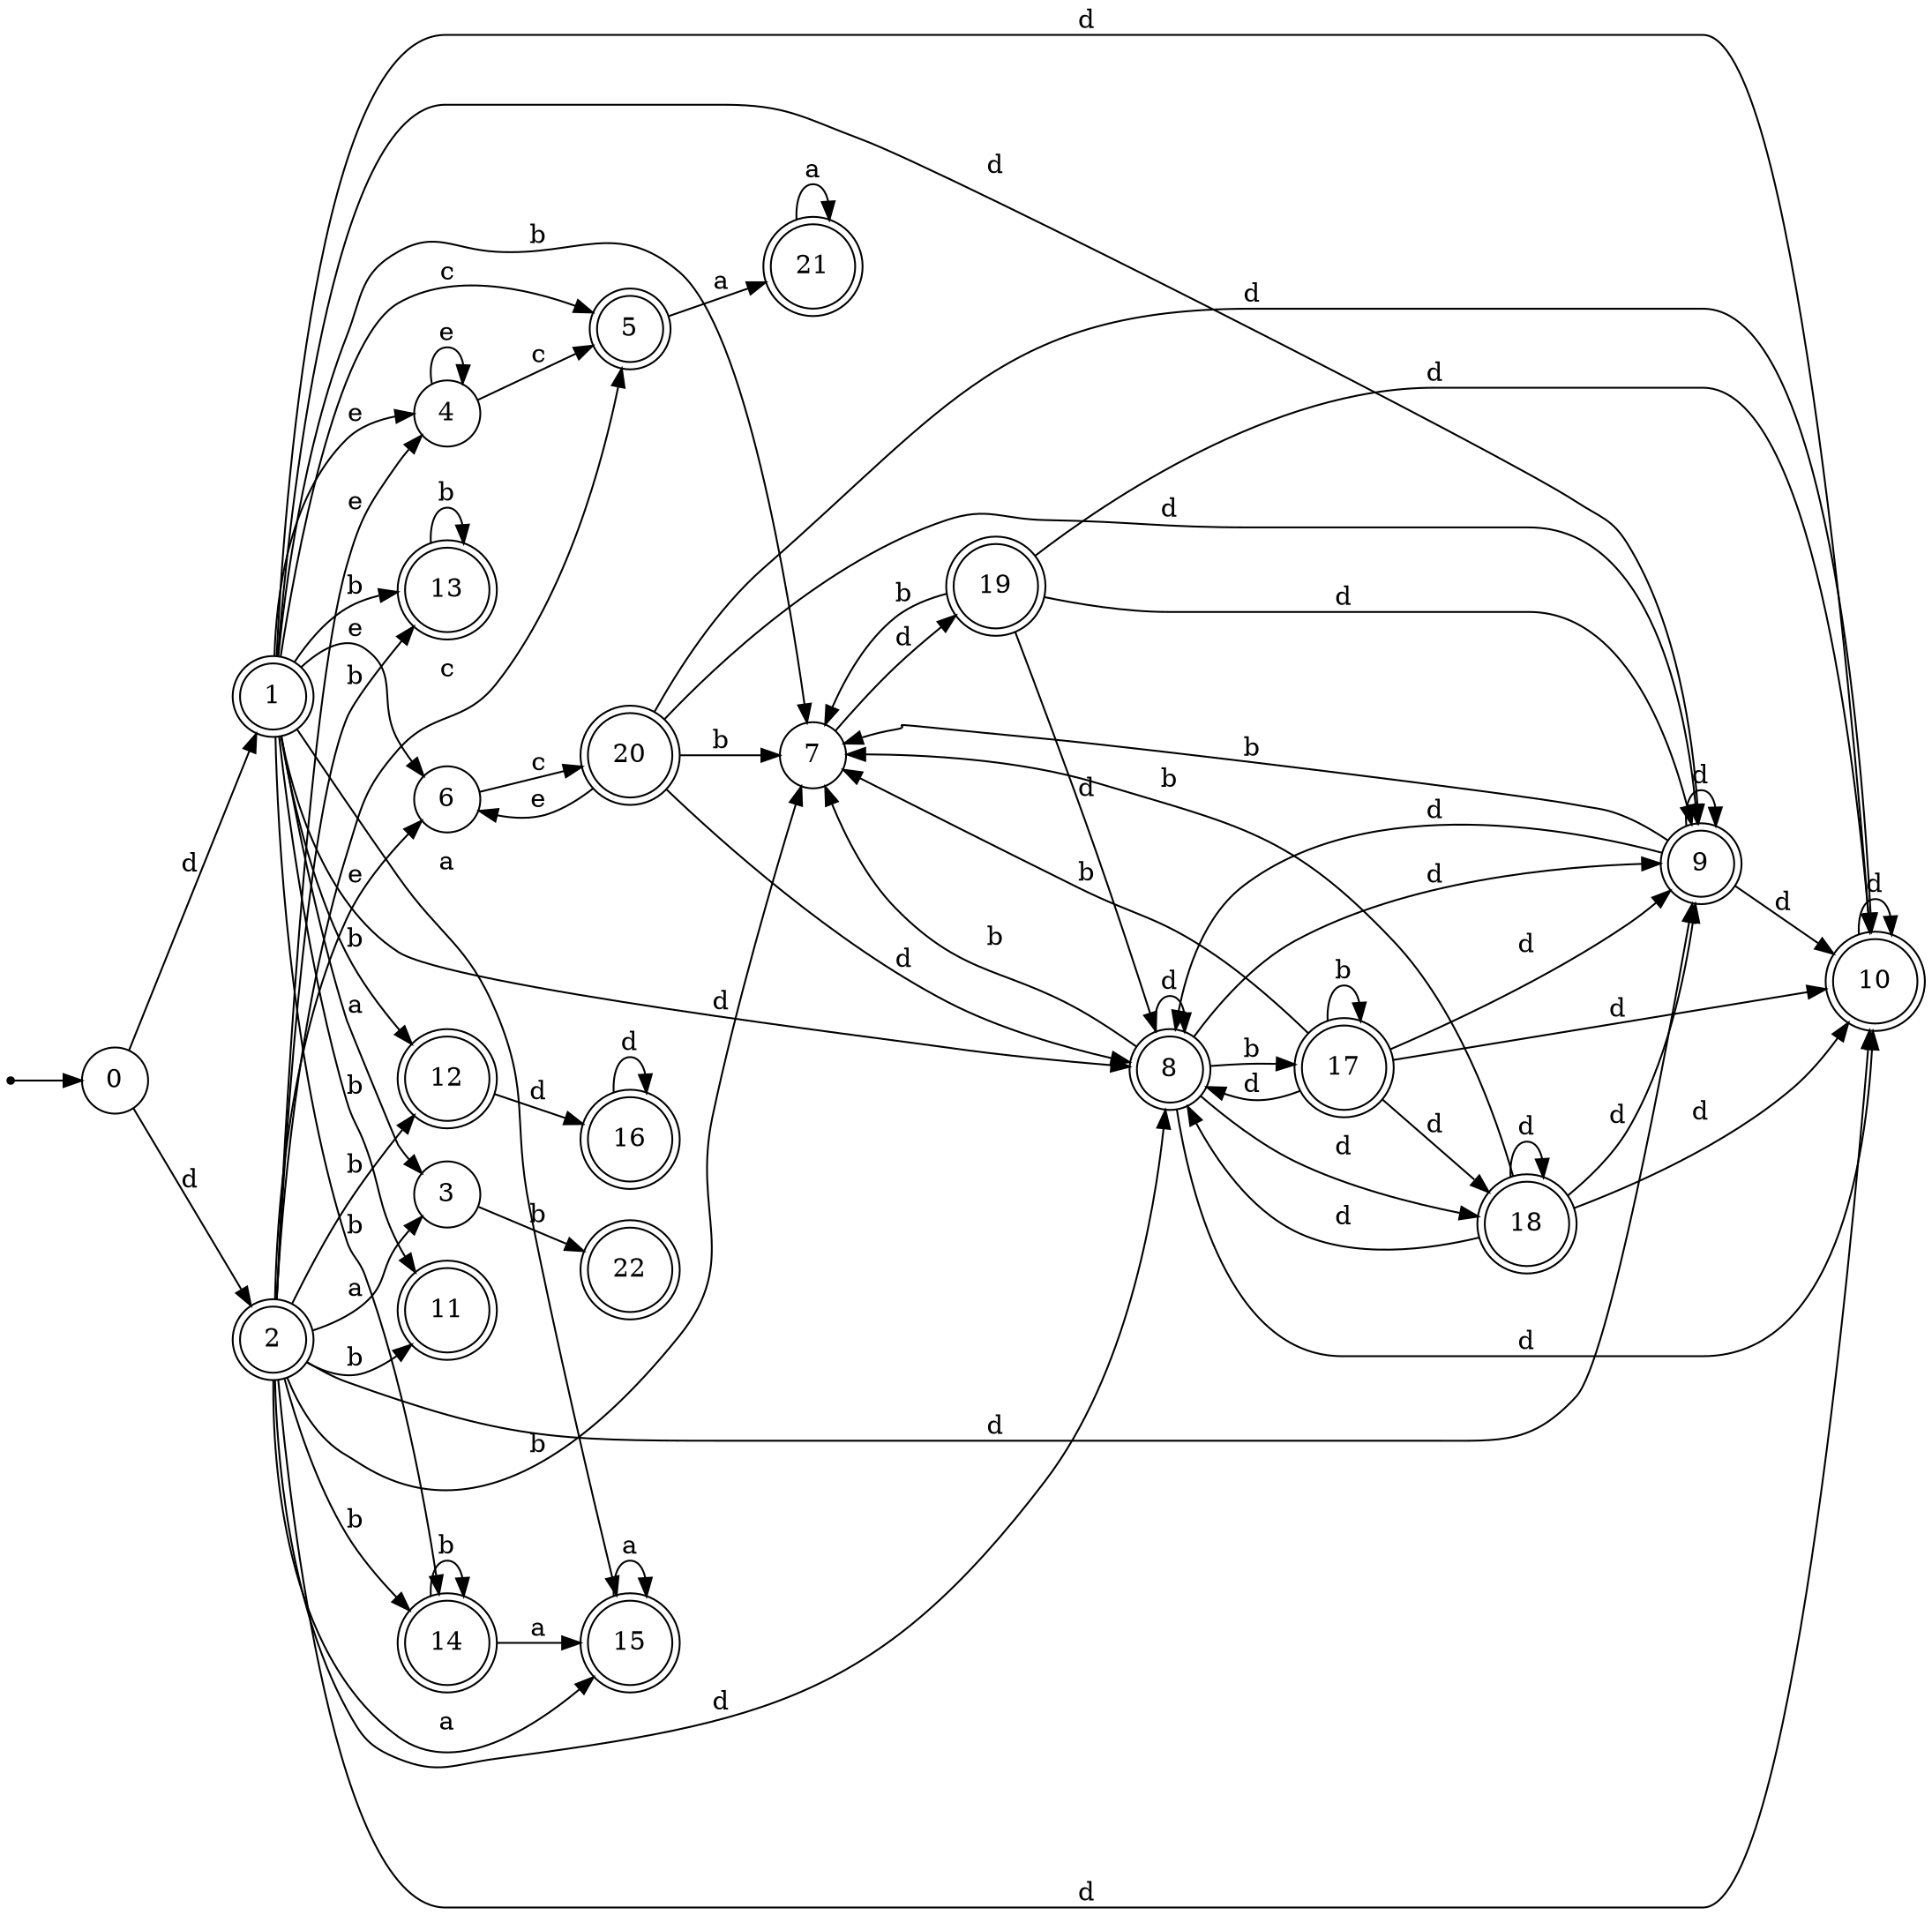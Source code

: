 digraph finite_state_machine {
rankdir=LR;
size="20,20";
node [shape = point]; "dummy0"
node [shape = circle]; "0";
"dummy0" -> "0";
node [shape = doublecircle]; "1";node [shape = doublecircle]; "2";node [shape = circle]; "3";
node [shape = circle]; "4";
node [shape = doublecircle]; "5";node [shape = circle]; "6";
node [shape = circle]; "7";
node [shape = doublecircle]; "8";node [shape = doublecircle]; "9";node [shape = doublecircle]; "10";node [shape = doublecircle]; "11";node [shape = doublecircle]; "12";node [shape = doublecircle]; "13";node [shape = doublecircle]; "14";node [shape = doublecircle]; "15";node [shape = doublecircle]; "16";node [shape = doublecircle]; "17";node [shape = doublecircle]; "18";node [shape = doublecircle]; "19";node [shape = doublecircle]; "20";node [shape = doublecircle]; "21";node [shape = doublecircle]; "22";"0" -> "1" [label = "d"];
 "0" -> "2" [label = "d"];
 "2" -> "3" [label = "a"];
 "2" -> "15" [label = "a"];
 "2" -> "4" [label = "e"];
 "2" -> "6" [label = "e"];
 "2" -> "5" [label = "c"];
 "2" -> "7" [label = "b"];
 "2" -> "11" [label = "b"];
 "2" -> "12" [label = "b"];
 "2" -> "13" [label = "b"];
 "2" -> "14" [label = "b"];
 "2" -> "8" [label = "d"];
 "2" -> "9" [label = "d"];
 "2" -> "10" [label = "d"];
 "15" -> "15" [label = "a"];
 "14" -> "14" [label = "b"];
 "14" -> "15" [label = "a"];
 "13" -> "13" [label = "b"];
 "12" -> "16" [label = "d"];
 "16" -> "16" [label = "d"];
 "10" -> "10" [label = "d"];
 "9" -> "8" [label = "d"];
 "9" -> "9" [label = "d"];
 "9" -> "10" [label = "d"];
 "9" -> "7" [label = "b"];
 "8" -> "8" [label = "d"];
 "8" -> "9" [label = "d"];
 "8" -> "18" [label = "d"];
 "8" -> "10" [label = "d"];
 "8" -> "17" [label = "b"];
 "8" -> "7" [label = "b"];
 "18" -> "8" [label = "d"];
 "18" -> "9" [label = "d"];
 "18" -> "18" [label = "d"];
 "18" -> "10" [label = "d"];
 "18" -> "7" [label = "b"];
 "17" -> "17" [label = "b"];
 "17" -> "7" [label = "b"];
 "17" -> "8" [label = "d"];
 "17" -> "9" [label = "d"];
 "17" -> "18" [label = "d"];
 "17" -> "10" [label = "d"];
 "7" -> "19" [label = "d"];
 "19" -> "7" [label = "b"];
 "19" -> "8" [label = "d"];
 "19" -> "9" [label = "d"];
 "19" -> "10" [label = "d"];
 "6" -> "20" [label = "c"];
 "20" -> "6" [label = "e"];
 "20" -> "7" [label = "b"];
 "20" -> "8" [label = "d"];
 "20" -> "9" [label = "d"];
 "20" -> "10" [label = "d"];
 "5" -> "21" [label = "a"];
 "21" -> "21" [label = "a"];
 "4" -> "4" [label = "e"];
 "4" -> "5" [label = "c"];
 "3" -> "22" [label = "b"];
 "1" -> "3" [label = "a"];
 "1" -> "15" [label = "a"];
 "1" -> "4" [label = "e"];
 "1" -> "6" [label = "e"];
 "1" -> "5" [label = "c"];
 "1" -> "7" [label = "b"];
 "1" -> "11" [label = "b"];
 "1" -> "12" [label = "b"];
 "1" -> "13" [label = "b"];
 "1" -> "14" [label = "b"];
 "1" -> "8" [label = "d"];
 "1" -> "9" [label = "d"];
 "1" -> "10" [label = "d"];
 }
